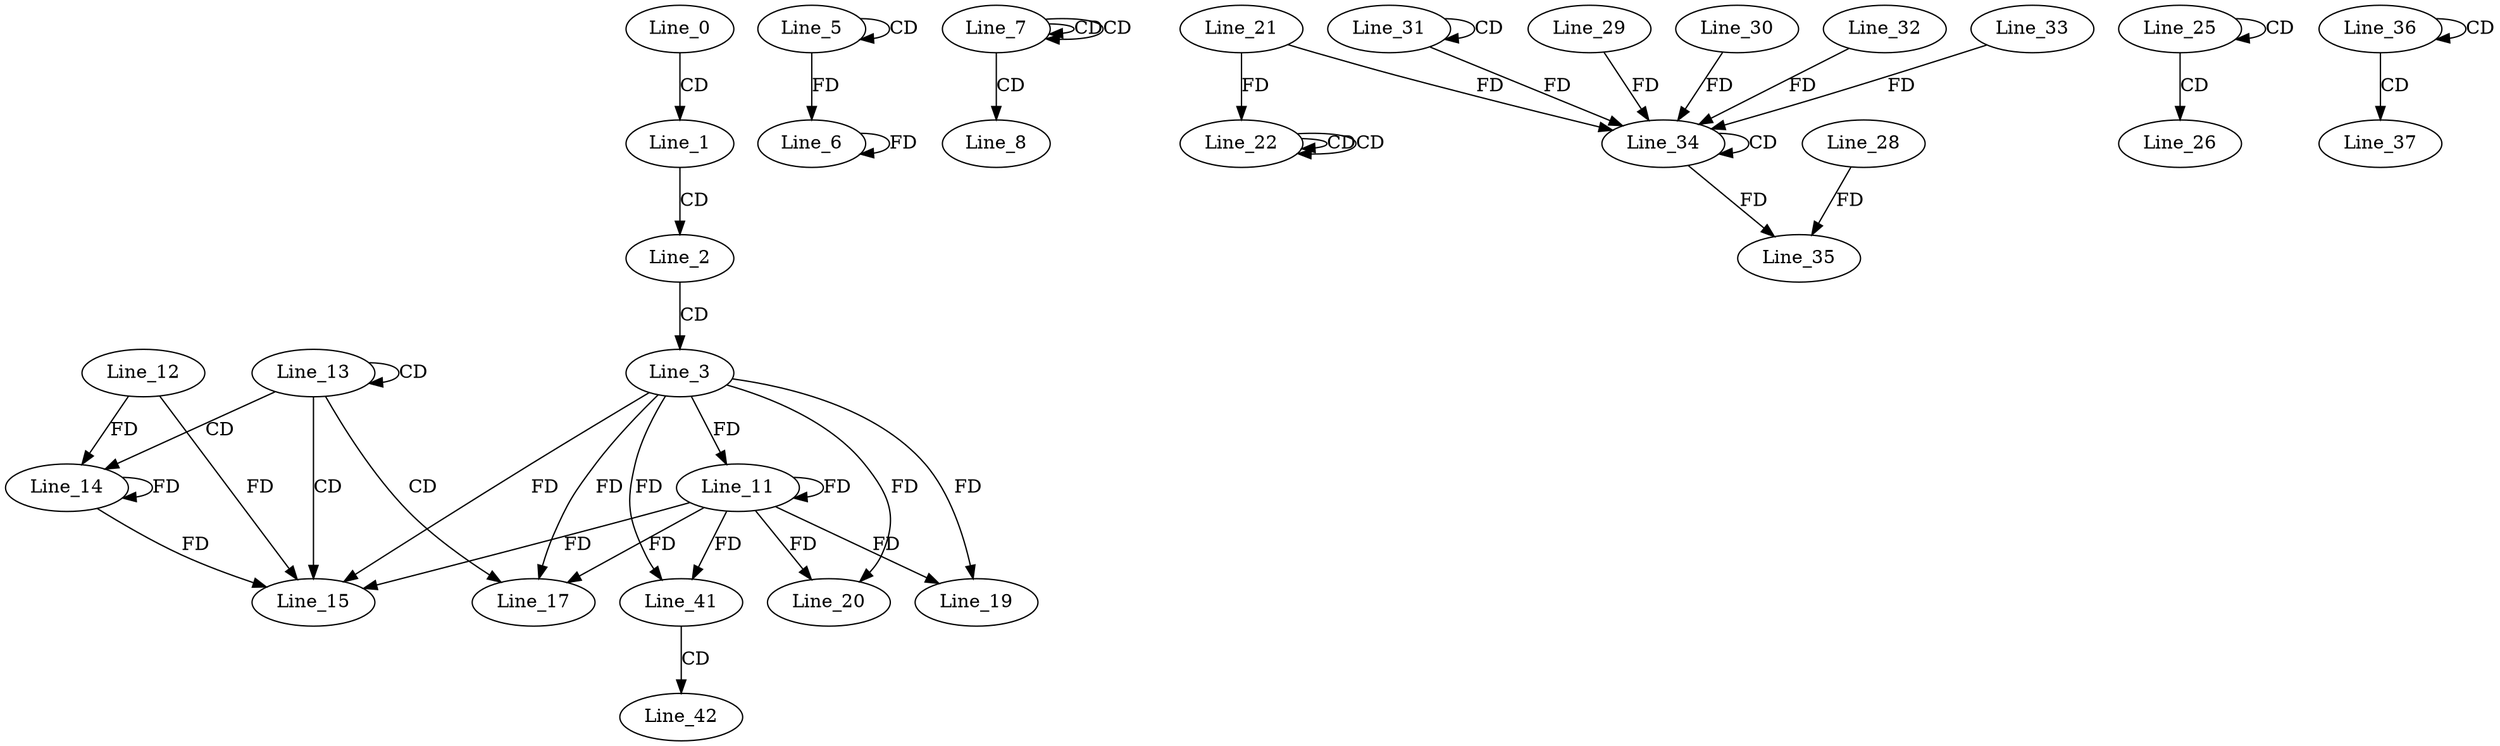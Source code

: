 digraph G {
  Line_0;
  Line_1;
  Line_2;
  Line_3;
  Line_5;
  Line_5;
  Line_6;
  Line_6;
  Line_7;
  Line_7;
  Line_7;
  Line_8;
  Line_11;
  Line_13;
  Line_13;
  Line_14;
  Line_12;
  Line_14;
  Line_15;
  Line_17;
  Line_19;
  Line_20;
  Line_22;
  Line_22;
  Line_22;
  Line_21;
  Line_25;
  Line_25;
  Line_26;
  Line_31;
  Line_31;
  Line_34;
  Line_34;
  Line_29;
  Line_30;
  Line_32;
  Line_33;
  Line_28;
  Line_35;
  Line_36;
  Line_36;
  Line_37;
  Line_41;
  Line_42;
  Line_0 -> Line_1 [ label="CD" ];
  Line_1 -> Line_2 [ label="CD" ];
  Line_2 -> Line_3 [ label="CD" ];
  Line_5 -> Line_5 [ label="CD" ];
  Line_5 -> Line_6 [ label="FD" ];
  Line_6 -> Line_6 [ label="FD" ];
  Line_7 -> Line_7 [ label="CD" ];
  Line_7 -> Line_7 [ label="CD" ];
  Line_7 -> Line_8 [ label="CD" ];
  Line_3 -> Line_11 [ label="FD" ];
  Line_11 -> Line_11 [ label="FD" ];
  Line_13 -> Line_13 [ label="CD" ];
  Line_13 -> Line_14 [ label="CD" ];
  Line_12 -> Line_14 [ label="FD" ];
  Line_14 -> Line_14 [ label="FD" ];
  Line_13 -> Line_15 [ label="CD" ];
  Line_12 -> Line_15 [ label="FD" ];
  Line_14 -> Line_15 [ label="FD" ];
  Line_3 -> Line_15 [ label="FD" ];
  Line_11 -> Line_15 [ label="FD" ];
  Line_13 -> Line_17 [ label="CD" ];
  Line_3 -> Line_17 [ label="FD" ];
  Line_11 -> Line_17 [ label="FD" ];
  Line_3 -> Line_19 [ label="FD" ];
  Line_11 -> Line_19 [ label="FD" ];
  Line_3 -> Line_20 [ label="FD" ];
  Line_11 -> Line_20 [ label="FD" ];
  Line_22 -> Line_22 [ label="CD" ];
  Line_22 -> Line_22 [ label="CD" ];
  Line_21 -> Line_22 [ label="FD" ];
  Line_25 -> Line_25 [ label="CD" ];
  Line_25 -> Line_26 [ label="CD" ];
  Line_31 -> Line_31 [ label="CD" ];
  Line_34 -> Line_34 [ label="CD" ];
  Line_21 -> Line_34 [ label="FD" ];
  Line_29 -> Line_34 [ label="FD" ];
  Line_30 -> Line_34 [ label="FD" ];
  Line_31 -> Line_34 [ label="FD" ];
  Line_32 -> Line_34 [ label="FD" ];
  Line_33 -> Line_34 [ label="FD" ];
  Line_28 -> Line_35 [ label="FD" ];
  Line_34 -> Line_35 [ label="FD" ];
  Line_36 -> Line_36 [ label="CD" ];
  Line_36 -> Line_37 [ label="CD" ];
  Line_3 -> Line_41 [ label="FD" ];
  Line_11 -> Line_41 [ label="FD" ];
  Line_41 -> Line_42 [ label="CD" ];
}
